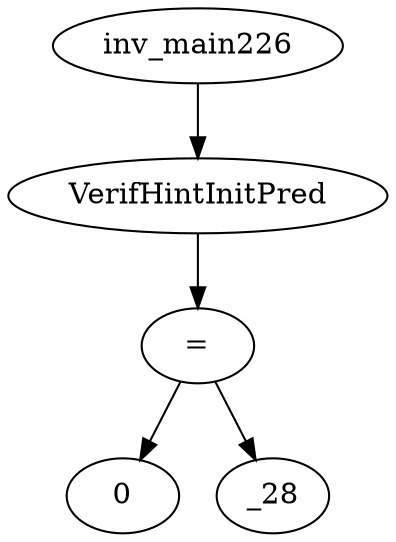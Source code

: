 digraph dag {
0 [label="inv_main226"];
1 [label="VerifHintInitPred"];
2 [label="="];
3 [label="0"];
4 [label="_28"];
0->1
1->2
2->4
2 -> 3
}
